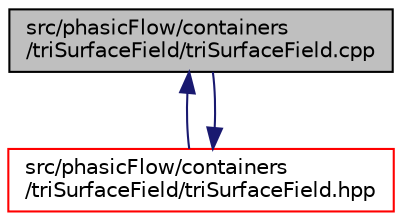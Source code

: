 digraph "src/phasicFlow/containers/triSurfaceField/triSurfaceField.cpp"
{
 // LATEX_PDF_SIZE
  edge [fontname="Helvetica",fontsize="10",labelfontname="Helvetica",labelfontsize="10"];
  node [fontname="Helvetica",fontsize="10",shape=record];
  Node1 [label="src/phasicFlow/containers\l/triSurfaceField/triSurfaceField.cpp",height=0.2,width=0.4,color="black", fillcolor="grey75", style="filled", fontcolor="black",tooltip=" "];
  Node1 -> Node2 [dir="back",color="midnightblue",fontsize="10",style="solid",fontname="Helvetica"];
  Node2 [label="src/phasicFlow/containers\l/triSurfaceField/triSurfaceField.hpp",height=0.2,width=0.4,color="red", fillcolor="white", style="filled",URL="$triSurfaceField_8hpp.html",tooltip=" "];
  Node2 -> Node1 [dir="back",color="midnightblue",fontsize="10",style="solid",fontname="Helvetica"];
}
